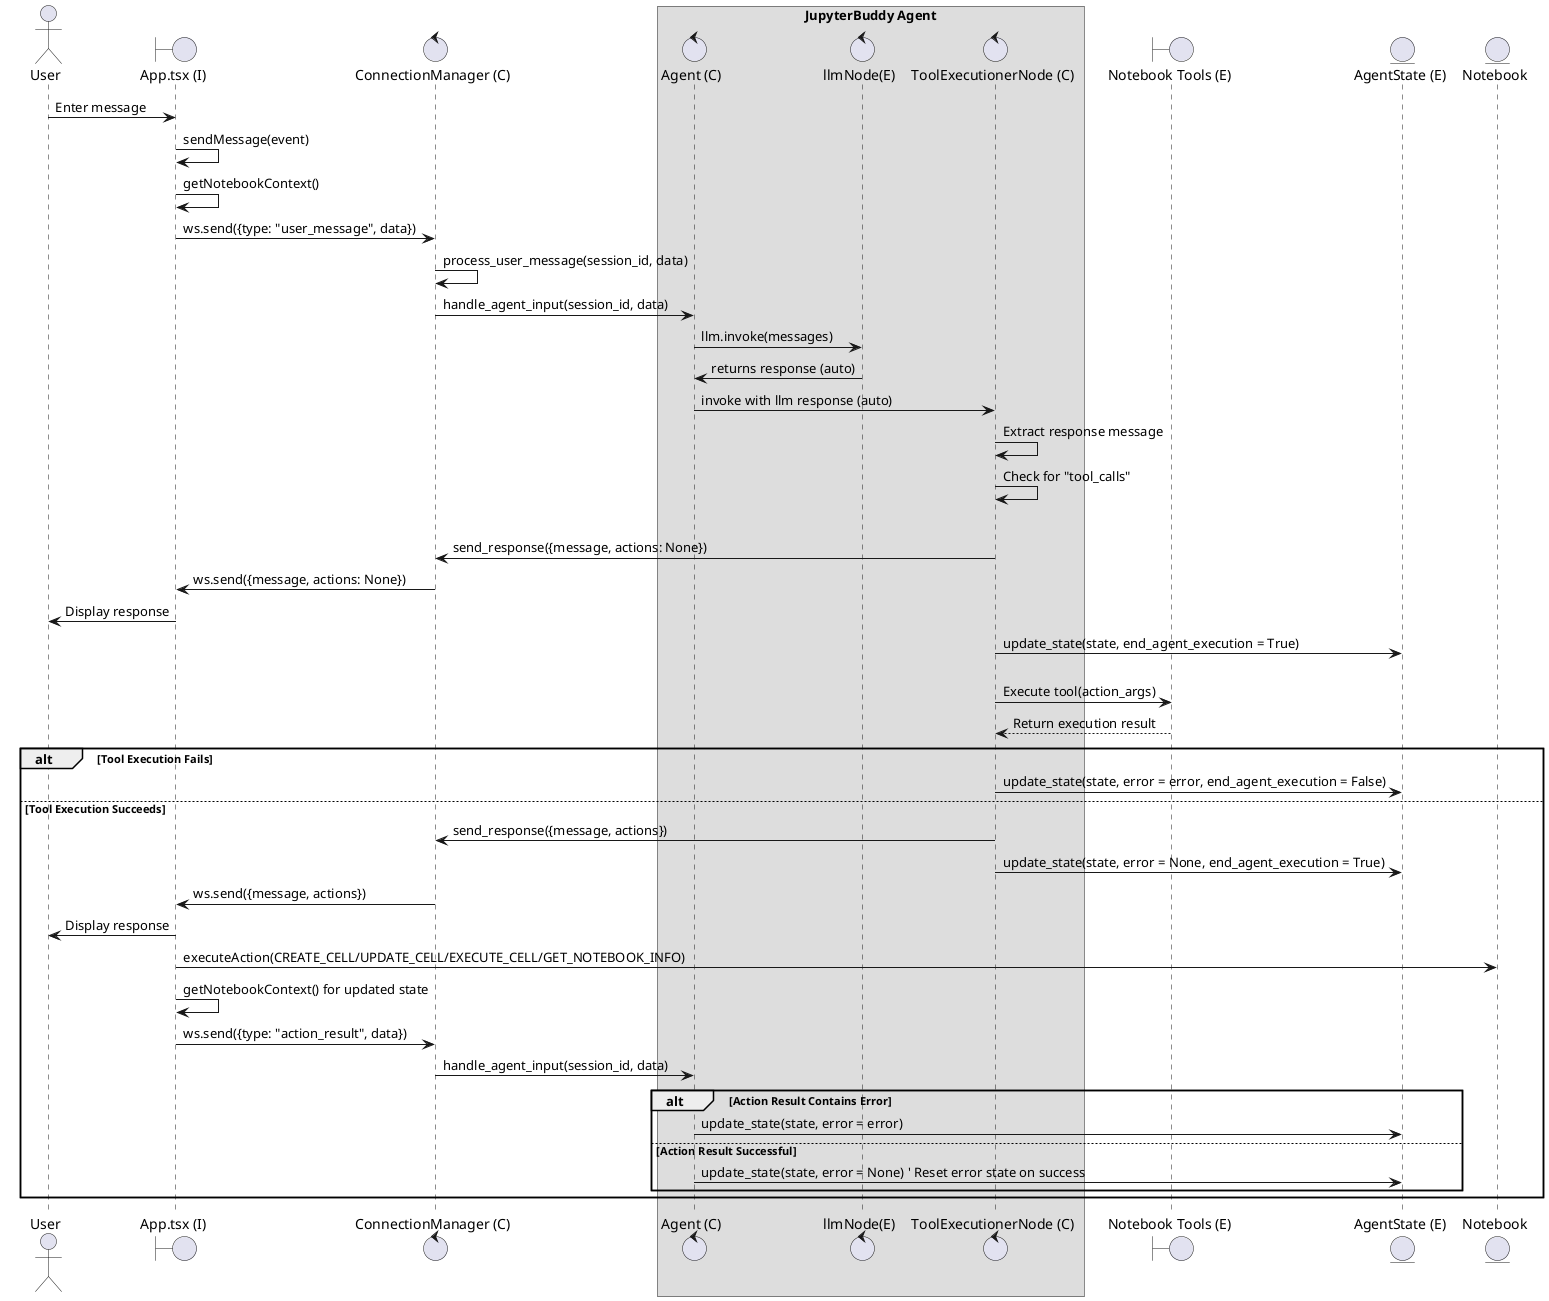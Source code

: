 @startuml JupyterBuddy System Sequence Diagram

actor User
boundary "App.tsx (I)" as Frontend
control "ConnectionManager (C)" as WebSocketManager
box "JupyterBuddy Agent"
    control "Agent (C)" as Agent
    control "llmNode(E)" as LLM
    control "ToolExecutionerNode (C)" as ToolExecutor
end box
boundary "Notebook Tools (E)" as Tools
entity "AgentState (E)" as AgentState
entity Notebook

' User sends a message
User -> Frontend: Enter message
Frontend -> Frontend: sendMessage(event)
Frontend -> Frontend: getNotebookContext()
Frontend -> WebSocketManager: ws.send({type: "user_message", data})
WebSocketManager -> WebSocketManager: process_user_message(session_id, data)
WebSocketManager -> Agent: handle_agent_input(session_id, data)

' Agent processes message
Agent -> LLM: llm.invoke(messages)
LLM -> Agent: returns response (auto)
Agent -> ToolExecutor: invoke with llm response (auto)

' Decision point - Check if LLM generated tool calls
ToolExecutor -> ToolExecutor: Extract response message
ToolExecutor -> ToolExecutor: Check for "tool_calls"

alt No Tools Called
    ToolExecutor -> WebSocketManager: send_response({message, actions: None})
    WebSocketManager -> Frontend: ws.send({message, actions: None})
    Frontend -> User: Display response
    ToolExecutor -> AgentState: update_state(state, end_agent_execution = True)
else Tools Called
    ToolExecutor -> Tools: Execute tool(action_args)
    Tools --> ToolExecutor: Return execution result
    
    alt Tool Execution Fails
        ' update state with error{error_type: "tool_error", error_message: err_msg}
        ToolExecutor -> AgentState: update_state(state, error = error, end_agent_execution = False)
    else Tool Execution Succeeds
        ToolExecutor -> WebSocketManager: send_response({message, actions})
        ToolExecutor -> AgentState: update_state(state, error = None, end_agent_execution = True)
        WebSocketManager -> Frontend: ws.send({message, actions})
        
        ' Frontend processes response
        Frontend -> User: Display response
        Frontend -> Notebook: executeAction(CREATE_CELL/UPDATE_CELL/EXECUTE_CELL/GET_NOTEBOOK_INFO)
        Frontend -> Frontend: getNotebookContext() for updated state
        Frontend -> WebSocketManager: ws.send({type: "action_result", data})
        WebSocketManager -> Agent: handle_agent_input(session_id, data)
    
    ' Decision point - Handle frontend result
    alt Action Result Contains Error
        'update state with error{error_type: "frontend_exe_error", error_message: err_msg}
        Agent -> AgentState: update_state(state, error = error)
    else Action Result Successful
        Agent -> AgentState: update_state(state, error = None) ' Reset error state on success
    end
end

@enduml
